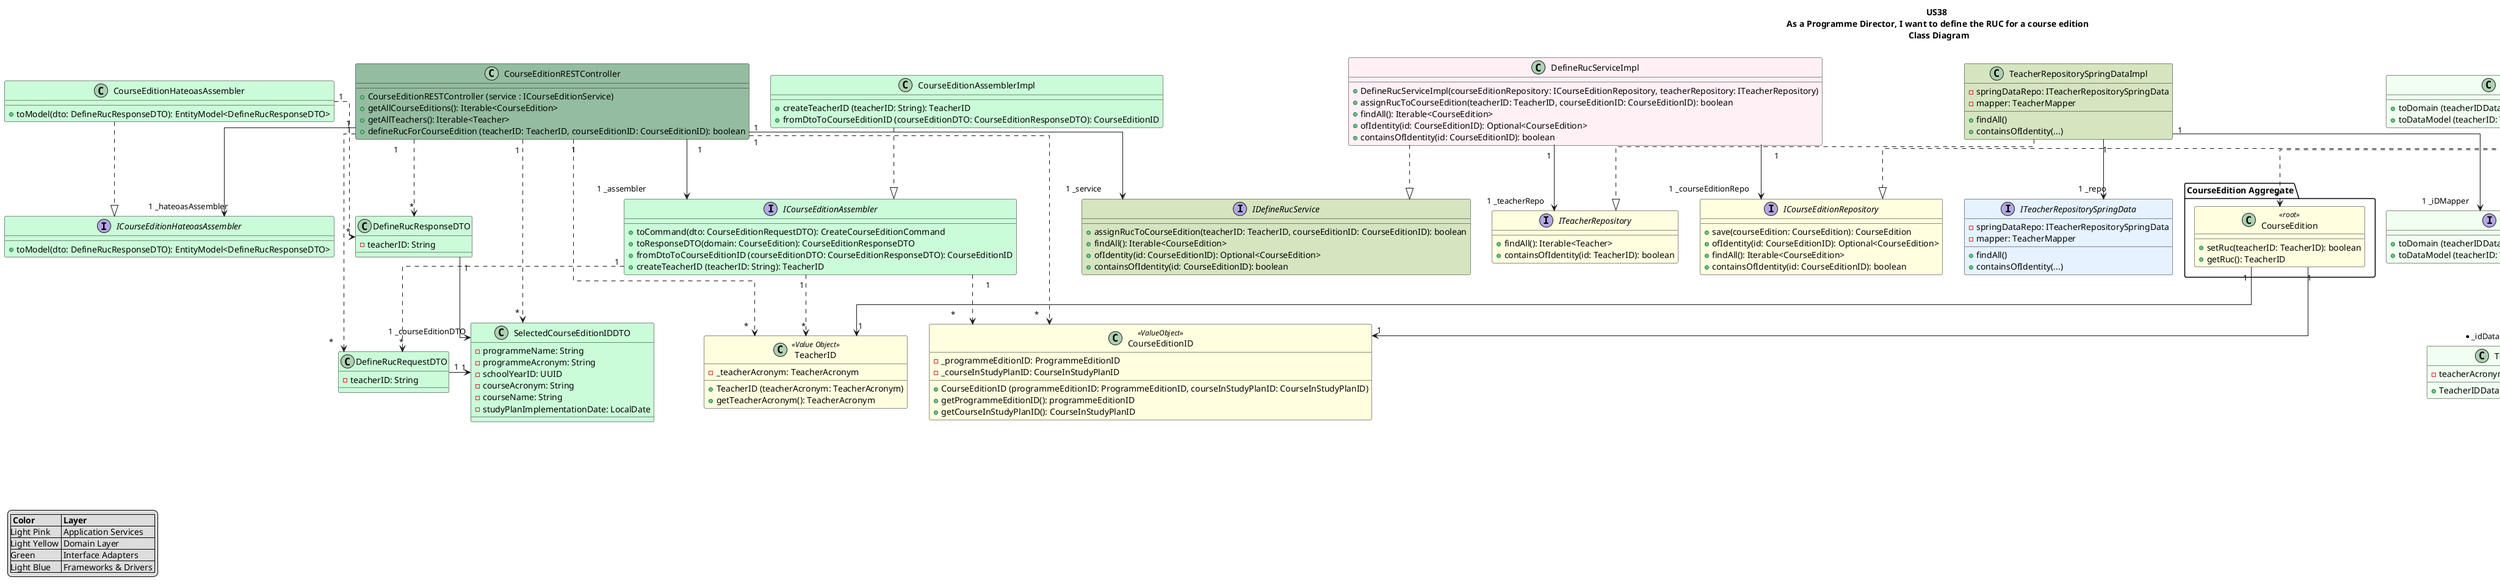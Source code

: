 @startuml
title  US38 \n As a Programme Director, I want to define the RUC for a course edition \n Class Diagram

skinparam linetype ortho

' ======= REST CONTROLLER =======
class CourseEditionRESTController #94bca0 {
   +  CourseEditionRESTController (service : ICourseEditionService)
   +  getAllCourseEditions(): Iterable<CourseEdition>
   +  getAllTeachers(): Iterable<Teacher>
   +  defineRucForCourseEdition (teacherID: TeacherID, courseEditionID: CourseEditionID): boolean
}

' ======= APPLICATION SERVICES =======
class DefineRucServiceImpl #fff0f5 {
  + DefineRucServiceImpl(courseEditionRepository: ICourseEditionRepository, teacherRepository: ITeacherRepository)
  + assignRucToCourseEdition(teacherID: TeacherID, courseEditionID: CourseEditionID): boolean
  + findAll(): Iterable<CourseEdition>
  + ofIdentity(id: CourseEditionID): Optional<CourseEdition>
  + containsOfIdentity(id: CourseEditionID): boolean
}

' ======= Domain Layer =======
interface ICourseEditionRepository #ffffe0 {
  + save(courseEdition: CourseEdition): CourseEdition
  + ofIdentity(id: CourseEditionID): Optional<CourseEdition>
  + findAll(): Iterable<CourseEdition>
  + containsOfIdentity(id: CourseEditionID): boolean
}

interface ITeacherRepository #ffffe0 {
  + findAll(): Iterable<Teacher>
  + containsOfIdentity(id: TeacherID): boolean
}

package "CourseEdition Aggregate" {
class CourseEdition <<root>> #ffffe0 {
  + setRuc(teacherID: TeacherID): boolean
  + getRuc(): TeacherID
}
}

class TeacherID <<Value Object>> #ffffe0 {
    - _teacherAcronym: TeacherAcronym
    + TeacherID (teacherAcronym: TeacherAcronym)
    + getTeacherAcronym(): TeacherAcronym
}

class CourseEditionID <<ValueObject>> #ffffe0 {
    - _programmeEditionID: ProgrammeEditionID
    - _courseInStudyPlanID: CourseInStudyPlanID
    + CourseEditionID (programmeEditionID: ProgrammeEditionID, courseInStudyPlanID: CourseInStudyPlanID)
    + getProgrammeEditionID(): programmeEditionID
    + getCourseInStudyPlanID(): CourseInStudyPlanID
}

' ======= Infrastructure Layer =======


interface ICourseEditionRepositorySpringData #e6f2ff {
+ CourseEditionRepositorySpringDataImpl(courseEditionReposSD: ICourseEditionRepositorySpringData\n courseEditionMapper: ICourseEditionMapper, courseEditionIDMapper: ICourseEditionIDMapper)
  + save (entity: CourseEdition):  CourseEdition
  + ofIdentity(id: CourseEditionID): Optional<CourseEdition>
  + findAll(): Iterable<CourseEdition>
  + containsOfIdentity(id: CourseEditionID): boolean
}
interface ITeacherRepositorySpringData #e6f2ff {
 - springDataRepo: ITeacherRepositorySpringData
  - mapper: TeacherMapper
  + findAll()
  + containsOfIdentity(...)
}


' ======= Interface Adapters =======

interface IDefineRucService #D5E5C0 {
  + assignRucToCourseEdition(teacherID: TeacherID, courseEditionID: CourseEditionID): boolean
  + findAll(): Iterable<CourseEdition>
  + ofIdentity(id: CourseEditionID): Optional<CourseEdition>
  + containsOfIdentity(id: CourseEditionID): boolean
}

class CourseEditionRepositorySpringDataImpl #D5E5C0 {
  + CourseEditionRepositorySpringDataImpl(courseEditionReposSD: ICourseEditionRepositorySpringData\n courseEditionMapper: ICourseEditionMapper, courseEditionIDMapper: ICourseEditionIDMapper)
  + save (entity: CourseEdition):  CourseEdition
  + ofIdentity(id: CourseEditionID): Optional<CourseEdition>
  + findAll(): Iterable<CourseEdition>
  + containsOfIdentity(id: CourseEditionID): boolean
}

class TeacherRepositorySpringDataImpl #D5E5C0 {
  - springDataRepo: ITeacherRepositorySpringData
  - mapper: TeacherMapper
  + findAll()
  + containsOfIdentity(...)
}

package "Course Edition Data Model aggregate" {
class CourseEditionDataModel #f0fff0 {
    + CourseEditionDataModel(courseEditionIDDataModel: CourseEditionIDDataModel)
    + CourseEditionDataModel(courseEditionIDDataModel: CourseEditionIDDataModel, teacherIDDataModel: TeacherIDDataModel)
}
}

class CourseEditionIDDataModel #f0fff0 {
    + CourseEditionIDDataModel(programmeEditionIdDataModel: ProgrammeEditionIdDataModel, courseInStudyPlanIDDataModel: CourseInStudyPlanIDDataModel)
}

class TeacherIDDataModel #f0fff0 {
      - teacherAcronym: String;
      + TeacherIDDataModel(teacherAcronym: String)
}


class CourseEditionMapper #f0fff0 {
    + CourseEditionMapperImpl (...)
    + toDomain (courseEditionDataModel: CourseEditionDataModel): CourseEdition
    + toDataModel(courseEdition: CourseEdition): CourseEditionDataModel
}

class CourseEditionIDMapper #f0fff0 {
    + CourseEditionIDMapperImpl(...)
    + toDomain(courseEditionIDDataModel: CourseEditionIDDataModel): CourseEditionID
    + toDataModel(courseEditionID: CourseEditionID): CourseEditionIDDataModel
}

class TeacherIDMapper #f0fff0 {
    + toDomain (teacherIDDataModel: TeacherIDDataModel): TeacherID
    + toDataModel (teacherID: TeacherID): TeacherIDDataModel
}

interface ICourseEditionAssembler #cbfcd9 {
    + toCommand(dto: CourseEditionRequestDTO): CreateCourseEditionCommand
    + toResponseDTO(domain: CourseEdition): CourseEditionResponseDTO
    + fromDtoToCourseEditionID (courseEditionDTO: CourseEditionResponseDTO): CourseEditionID
    + createTeacherID (teacherID: String): TeacherID
}

interface ICourseEditionIDMapper #f0fff0 {
   + toDomain (courseEditionIDDataModel: CourseEditionIDDataModel): CourseEditionID
   + toDataModel (courseEditionID: CourseEditionID): CourseEditionIDDataModel
}

interface ITeacherIDMapper #f0fff0 {
    + toDomain (teacherIDDataModel: TeacherIDDataModel): TeacherID
    + toDataModel (teacherID: TeacherID): TeacherIDDataModel
}

interface ICourseEditionMapper #f0fff0 {
    + toDomain (CourseEditionDataModel courseEditionDataModel): CourseEdition
    + toDataModel (courseEdition: CourseEdition): CourseEditionDataModel
}

class CourseEditionAssemblerImpl #cbfcd9 {
    + createTeacherID (teacherID: String): TeacherID
    + fromDtoToCourseEditionID (courseEditionDTO: CourseEditionResponseDTO): CourseEditionID
}

class DefineRucRequestDTO #cbfcd9 {
    - teacherID: String
}

class DefineRucResponseDTO  #cbfcd9 {
    - teacherID: String
}


class SelectedCourseEditionIDDTO #cbfcd9 {
   - programmeName: String
   - programmeAcronym: String
   - schoolYearID: UUID
   - courseAcronym: String
   - courseName: String
   - studyPlanImplementationDate: LocalDate
}

class CourseEditionHateoasAssembler #cbfcd9 {
   + toModel(dto: DefineRucResponseDTO): EntityModel<DefineRucResponseDTO>
}

interface ICourseEditionHateoasAssembler #cbfcd9 {
   + toModel(dto: DefineRucResponseDTO): EntityModel<DefineRucResponseDTO>
}

' ======= Associations =======
CourseEditionRESTController "1" --> "1 _service" IDefineRucService
CourseEditionRESTController "1" --> "1 _assembler          "ICourseEditionAssembler
CourseEditionRESTController "1" ..> "*" CourseEditionID
CourseEditionRESTController "1" ..> "*" TeacherID
CourseEditionRESTController "1" ..> "*" DefineRucRequestDTO
CourseEditionRESTController "1" ..> "*" SelectedCourseEditionIDDTO
CourseEditionRESTController "1" ..> "*" DefineRucResponseDTO
CourseEditionRESTController "1" --> "1 _hateoasAssembler" ICourseEditionHateoasAssembler

DefineRucRequestDTO "1" -> "1" SelectedCourseEditionIDDTO
DefineRucResponseDTO "1" -> "1 _courseEditionDTO" SelectedCourseEditionIDDTO
CourseEditionAssemblerImpl ..|> ICourseEditionAssembler
ICourseEditionAssembler "1" ..> "*" CourseEditionID
ICourseEditionAssembler "1" ..> "*" TeacherID
ICourseEditionAssembler "1" ..> "*" DefineRucRequestDTO
CourseEditionHateoasAssembler ..|> ICourseEditionHateoasAssembler
CourseEditionHateoasAssembler "1" ..> "*" DefineRucResponseDTO
DefineRucServiceImpl  ..|>  IDefineRucService
DefineRucServiceImpl "1" --> "1 _teacherRepo" ITeacherRepository
DefineRucServiceImpl "1" --> "1 _courseEditionRepo" ICourseEditionRepository

CourseEditionRepositorySpringDataImpl ..|> ICourseEditionRepository
CourseEditionRepositorySpringDataImpl "1" ..> "*" CourseEdition
CourseEditionRepositorySpringDataImpl "1" --> "1 _iDMapper" ICourseEditionIDMapper
CourseEditionRepositorySpringDataImpl "1" --> "1 _repo" ICourseEditionRepositorySpringData
CourseEditionRepositorySpringDataImpl "1" --> "1 _mapper" ICourseEditionMapper

TeacherRepositorySpringDataImpl ..|> ITeacherRepository
TeacherRepositorySpringDataImpl "1" --> "1 _iDMapper" ITeacherIDMapper
TeacherRepositorySpringDataImpl "1" --> "1 _repo" ITeacherRepositorySpringData

ICourseEditionRepositorySpringData "1" ..> "*" CourseEditionDataModel
CourseEditionMapper ..|> ICourseEditionMapper
CourseEditionIDMapper ..|> ICourseEditionIDMapper
TeacherIDMapper ..|> ITeacherIDMapper

ICourseEditionIDMapper "1" ..> "* _idDataModel" CourseEditionIDDataModel
ITeacherIDMapper "1" ..> "* _idDataModel" TeacherIDDataModel

CourseEditionDataModel "1" --> "1" CourseEditionIDDataModel
CourseEdition "1" --> "1" TeacherID
CourseEdition "1" --> "1" CourseEditionID

' ======= LEGEND =======
legend left
|= Color |= Layer |
|Light Pink | Application Services |
|Light Yellow | Domain Layer |
|Green | Interface Adapters |
|Light Blue | Frameworks & Drivers |
end legend

@enduml
